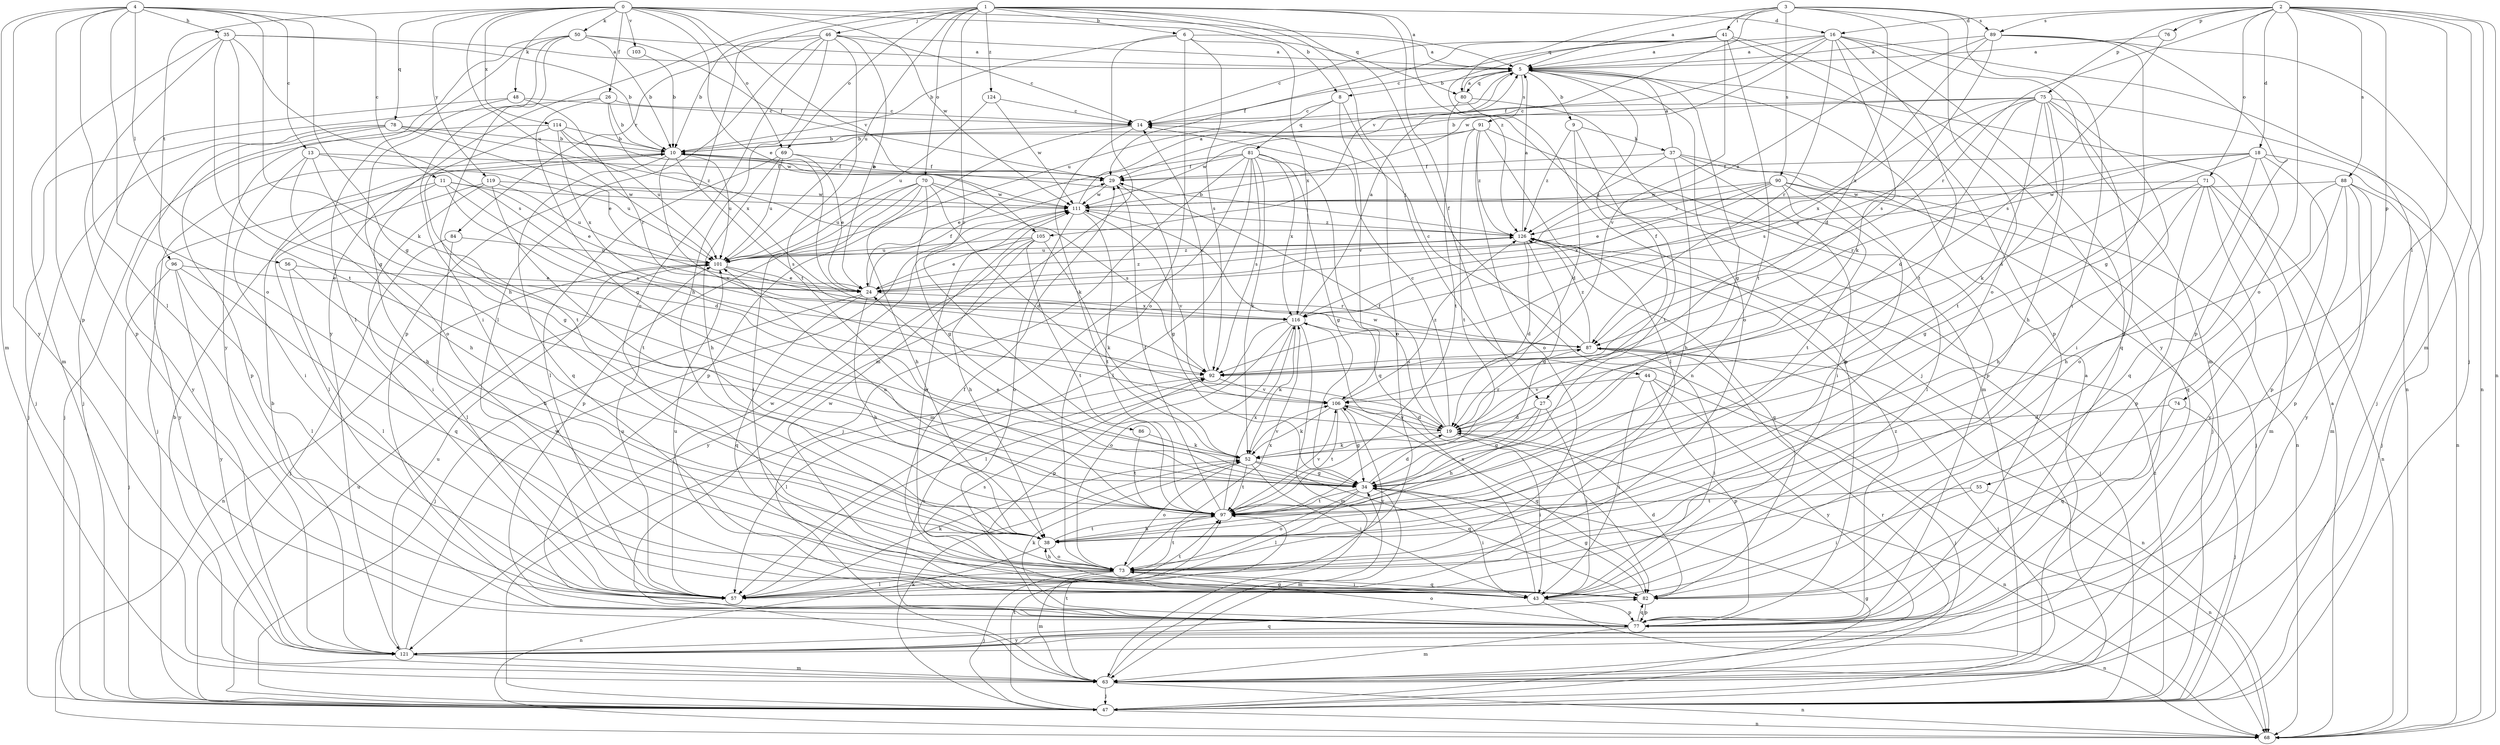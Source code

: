 strict digraph  {
0;
1;
2;
3;
4;
5;
6;
8;
9;
10;
11;
13;
14;
16;
18;
19;
24;
26;
27;
29;
34;
35;
37;
38;
41;
43;
44;
46;
47;
48;
50;
52;
55;
56;
57;
63;
68;
69;
70;
71;
73;
74;
75;
76;
77;
78;
80;
81;
82;
84;
86;
87;
88;
89;
90;
91;
92;
96;
97;
101;
103;
105;
106;
111;
114;
116;
119;
121;
124;
126;
0 -> 5  [label=a];
0 -> 24  [label=e];
0 -> 26  [label=f];
0 -> 48  [label=k];
0 -> 50  [label=k];
0 -> 69  [label=o];
0 -> 78  [label=q];
0 -> 80  [label=q];
0 -> 96  [label=t];
0 -> 101  [label=u];
0 -> 103  [label=v];
0 -> 105  [label=v];
0 -> 111  [label=w];
0 -> 114  [label=x];
0 -> 119  [label=y];
1 -> 6  [label=b];
1 -> 8  [label=b];
1 -> 16  [label=d];
1 -> 27  [label=f];
1 -> 44  [label=j];
1 -> 46  [label=j];
1 -> 68  [label=n];
1 -> 69  [label=o];
1 -> 70  [label=o];
1 -> 84  [label=r];
1 -> 86  [label=r];
1 -> 101  [label=u];
1 -> 121  [label=y];
1 -> 124  [label=z];
1 -> 126  [label=z];
2 -> 16  [label=d];
2 -> 18  [label=d];
2 -> 47  [label=j];
2 -> 55  [label=l];
2 -> 63  [label=m];
2 -> 68  [label=n];
2 -> 71  [label=o];
2 -> 73  [label=o];
2 -> 74  [label=p];
2 -> 75  [label=p];
2 -> 76  [label=p];
2 -> 87  [label=r];
2 -> 88  [label=s];
2 -> 89  [label=s];
3 -> 5  [label=a];
3 -> 19  [label=d];
3 -> 41  [label=i];
3 -> 43  [label=i];
3 -> 73  [label=o];
3 -> 80  [label=q];
3 -> 89  [label=s];
3 -> 90  [label=s];
3 -> 105  [label=v];
4 -> 11  [label=c];
4 -> 13  [label=c];
4 -> 34  [label=g];
4 -> 35  [label=h];
4 -> 52  [label=k];
4 -> 56  [label=l];
4 -> 57  [label=l];
4 -> 63  [label=m];
4 -> 73  [label=o];
4 -> 77  [label=p];
4 -> 121  [label=y];
5 -> 8  [label=b];
5 -> 9  [label=b];
5 -> 27  [label=f];
5 -> 34  [label=g];
5 -> 73  [label=o];
5 -> 80  [label=q];
5 -> 91  [label=s];
5 -> 101  [label=u];
6 -> 5  [label=a];
6 -> 10  [label=b];
6 -> 63  [label=m];
6 -> 73  [label=o];
6 -> 92  [label=s];
6 -> 116  [label=x];
8 -> 14  [label=c];
8 -> 73  [label=o];
8 -> 81  [label=q];
8 -> 106  [label=v];
9 -> 19  [label=d];
9 -> 37  [label=h];
9 -> 97  [label=t];
9 -> 126  [label=z];
10 -> 29  [label=f];
10 -> 47  [label=j];
10 -> 82  [label=q];
10 -> 92  [label=s];
10 -> 101  [label=u];
10 -> 106  [label=v];
11 -> 19  [label=d];
11 -> 24  [label=e];
11 -> 38  [label=h];
11 -> 92  [label=s];
11 -> 111  [label=w];
11 -> 121  [label=y];
13 -> 29  [label=f];
13 -> 34  [label=g];
13 -> 38  [label=h];
13 -> 43  [label=i];
13 -> 101  [label=u];
14 -> 10  [label=b];
14 -> 52  [label=k];
14 -> 77  [label=p];
16 -> 5  [label=a];
16 -> 14  [label=c];
16 -> 29  [label=f];
16 -> 52  [label=k];
16 -> 63  [label=m];
16 -> 68  [label=n];
16 -> 77  [label=p];
16 -> 87  [label=r];
16 -> 97  [label=t];
16 -> 111  [label=w];
18 -> 24  [label=e];
18 -> 29  [label=f];
18 -> 68  [label=n];
18 -> 73  [label=o];
18 -> 77  [label=p];
18 -> 82  [label=q];
18 -> 87  [label=r];
18 -> 92  [label=s];
19 -> 14  [label=c];
19 -> 29  [label=f];
19 -> 43  [label=i];
19 -> 52  [label=k];
19 -> 68  [label=n];
19 -> 87  [label=r];
19 -> 106  [label=v];
19 -> 111  [label=w];
24 -> 29  [label=f];
24 -> 38  [label=h];
24 -> 47  [label=j];
24 -> 82  [label=q];
24 -> 116  [label=x];
24 -> 126  [label=z];
26 -> 10  [label=b];
26 -> 14  [label=c];
26 -> 34  [label=g];
26 -> 47  [label=j];
26 -> 116  [label=x];
27 -> 19  [label=d];
27 -> 34  [label=g];
27 -> 38  [label=h];
27 -> 43  [label=i];
29 -> 10  [label=b];
29 -> 34  [label=g];
29 -> 111  [label=w];
34 -> 19  [label=d];
34 -> 24  [label=e];
34 -> 43  [label=i];
34 -> 57  [label=l];
34 -> 63  [label=m];
34 -> 73  [label=o];
34 -> 97  [label=t];
35 -> 5  [label=a];
35 -> 10  [label=b];
35 -> 34  [label=g];
35 -> 63  [label=m];
35 -> 77  [label=p];
35 -> 92  [label=s];
35 -> 97  [label=t];
37 -> 5  [label=a];
37 -> 29  [label=f];
37 -> 38  [label=h];
37 -> 43  [label=i];
37 -> 47  [label=j];
37 -> 68  [label=n];
37 -> 126  [label=z];
38 -> 68  [label=n];
38 -> 73  [label=o];
38 -> 97  [label=t];
41 -> 5  [label=a];
41 -> 14  [label=c];
41 -> 29  [label=f];
41 -> 47  [label=j];
41 -> 77  [label=p];
41 -> 97  [label=t];
41 -> 106  [label=v];
41 -> 121  [label=y];
43 -> 29  [label=f];
43 -> 68  [label=n];
43 -> 77  [label=p];
43 -> 101  [label=u];
43 -> 111  [label=w];
43 -> 116  [label=x];
44 -> 43  [label=i];
44 -> 47  [label=j];
44 -> 77  [label=p];
44 -> 106  [label=v];
44 -> 121  [label=y];
46 -> 5  [label=a];
46 -> 10  [label=b];
46 -> 14  [label=c];
46 -> 24  [label=e];
46 -> 38  [label=h];
46 -> 57  [label=l];
46 -> 73  [label=o];
46 -> 77  [label=p];
46 -> 97  [label=t];
47 -> 34  [label=g];
47 -> 52  [label=k];
47 -> 68  [label=n];
47 -> 97  [label=t];
47 -> 101  [label=u];
47 -> 126  [label=z];
48 -> 14  [label=c];
48 -> 47  [label=j];
48 -> 73  [label=o];
48 -> 87  [label=r];
50 -> 5  [label=a];
50 -> 10  [label=b];
50 -> 29  [label=f];
50 -> 38  [label=h];
50 -> 43  [label=i];
50 -> 57  [label=l];
50 -> 121  [label=y];
52 -> 34  [label=g];
52 -> 43  [label=i];
52 -> 73  [label=o];
52 -> 82  [label=q];
52 -> 97  [label=t];
52 -> 106  [label=v];
55 -> 43  [label=i];
55 -> 68  [label=n];
55 -> 97  [label=t];
56 -> 24  [label=e];
56 -> 38  [label=h];
56 -> 57  [label=l];
57 -> 52  [label=k];
57 -> 97  [label=t];
57 -> 101  [label=u];
57 -> 106  [label=v];
57 -> 111  [label=w];
63 -> 5  [label=a];
63 -> 10  [label=b];
63 -> 34  [label=g];
63 -> 47  [label=j];
63 -> 68  [label=n];
63 -> 87  [label=r];
63 -> 97  [label=t];
68 -> 5  [label=a];
69 -> 24  [label=e];
69 -> 29  [label=f];
69 -> 38  [label=h];
69 -> 57  [label=l];
69 -> 101  [label=u];
70 -> 19  [label=d];
70 -> 34  [label=g];
70 -> 38  [label=h];
70 -> 43  [label=i];
70 -> 77  [label=p];
70 -> 92  [label=s];
70 -> 101  [label=u];
70 -> 111  [label=w];
71 -> 34  [label=g];
71 -> 38  [label=h];
71 -> 63  [label=m];
71 -> 68  [label=n];
71 -> 77  [label=p];
71 -> 111  [label=w];
71 -> 121  [label=y];
73 -> 38  [label=h];
73 -> 43  [label=i];
73 -> 47  [label=j];
73 -> 57  [label=l];
73 -> 63  [label=m];
73 -> 82  [label=q];
73 -> 97  [label=t];
73 -> 111  [label=w];
73 -> 116  [label=x];
74 -> 19  [label=d];
74 -> 47  [label=j];
74 -> 82  [label=q];
75 -> 10  [label=b];
75 -> 14  [label=c];
75 -> 19  [label=d];
75 -> 38  [label=h];
75 -> 43  [label=i];
75 -> 47  [label=j];
75 -> 52  [label=k];
75 -> 82  [label=q];
75 -> 92  [label=s];
75 -> 97  [label=t];
75 -> 116  [label=x];
76 -> 5  [label=a];
76 -> 92  [label=s];
77 -> 52  [label=k];
77 -> 63  [label=m];
77 -> 73  [label=o];
77 -> 82  [label=q];
77 -> 92  [label=s];
77 -> 121  [label=y];
77 -> 126  [label=z];
78 -> 10  [label=b];
78 -> 24  [label=e];
78 -> 47  [label=j];
78 -> 77  [label=p];
78 -> 121  [label=y];
78 -> 126  [label=z];
80 -> 5  [label=a];
80 -> 63  [label=m];
80 -> 77  [label=p];
80 -> 97  [label=t];
81 -> 24  [label=e];
81 -> 29  [label=f];
81 -> 34  [label=g];
81 -> 47  [label=j];
81 -> 52  [label=k];
81 -> 57  [label=l];
81 -> 63  [label=m];
81 -> 82  [label=q];
81 -> 92  [label=s];
81 -> 116  [label=x];
82 -> 19  [label=d];
82 -> 34  [label=g];
82 -> 77  [label=p];
82 -> 92  [label=s];
84 -> 47  [label=j];
84 -> 57  [label=l];
84 -> 101  [label=u];
86 -> 52  [label=k];
86 -> 97  [label=t];
87 -> 14  [label=c];
87 -> 43  [label=i];
87 -> 47  [label=j];
87 -> 68  [label=n];
87 -> 92  [label=s];
87 -> 126  [label=z];
88 -> 38  [label=h];
88 -> 47  [label=j];
88 -> 63  [label=m];
88 -> 77  [label=p];
88 -> 82  [label=q];
88 -> 111  [label=w];
88 -> 121  [label=y];
89 -> 5  [label=a];
89 -> 24  [label=e];
89 -> 34  [label=g];
89 -> 68  [label=n];
89 -> 77  [label=p];
89 -> 92  [label=s];
89 -> 116  [label=x];
90 -> 24  [label=e];
90 -> 38  [label=h];
90 -> 47  [label=j];
90 -> 57  [label=l];
90 -> 97  [label=t];
90 -> 111  [label=w];
90 -> 116  [label=x];
90 -> 126  [label=z];
91 -> 10  [label=b];
91 -> 57  [label=l];
91 -> 73  [label=o];
91 -> 77  [label=p];
91 -> 97  [label=t];
91 -> 111  [label=w];
91 -> 126  [label=z];
92 -> 14  [label=c];
92 -> 57  [label=l];
92 -> 106  [label=v];
96 -> 24  [label=e];
96 -> 47  [label=j];
96 -> 57  [label=l];
96 -> 82  [label=q];
96 -> 121  [label=y];
97 -> 29  [label=f];
97 -> 38  [label=h];
97 -> 101  [label=u];
97 -> 106  [label=v];
97 -> 116  [label=x];
101 -> 24  [label=e];
101 -> 68  [label=n];
101 -> 87  [label=r];
101 -> 126  [label=z];
103 -> 10  [label=b];
105 -> 24  [label=e];
105 -> 38  [label=h];
105 -> 52  [label=k];
105 -> 97  [label=t];
105 -> 101  [label=u];
105 -> 121  [label=y];
106 -> 19  [label=d];
106 -> 34  [label=g];
106 -> 52  [label=k];
106 -> 82  [label=q];
106 -> 97  [label=t];
106 -> 126  [label=z];
111 -> 5  [label=a];
111 -> 73  [label=o];
111 -> 97  [label=t];
111 -> 106  [label=v];
111 -> 126  [label=z];
114 -> 10  [label=b];
114 -> 47  [label=j];
114 -> 97  [label=t];
114 -> 101  [label=u];
114 -> 111  [label=w];
114 -> 116  [label=x];
116 -> 5  [label=a];
116 -> 52  [label=k];
116 -> 57  [label=l];
116 -> 63  [label=m];
116 -> 73  [label=o];
116 -> 77  [label=p];
116 -> 87  [label=r];
119 -> 43  [label=i];
119 -> 57  [label=l];
119 -> 97  [label=t];
119 -> 101  [label=u];
119 -> 111  [label=w];
121 -> 10  [label=b];
121 -> 63  [label=m];
121 -> 82  [label=q];
121 -> 101  [label=u];
121 -> 111  [label=w];
124 -> 14  [label=c];
124 -> 101  [label=u];
124 -> 111  [label=w];
126 -> 5  [label=a];
126 -> 10  [label=b];
126 -> 19  [label=d];
126 -> 34  [label=g];
126 -> 47  [label=j];
126 -> 82  [label=q];
126 -> 101  [label=u];
}

